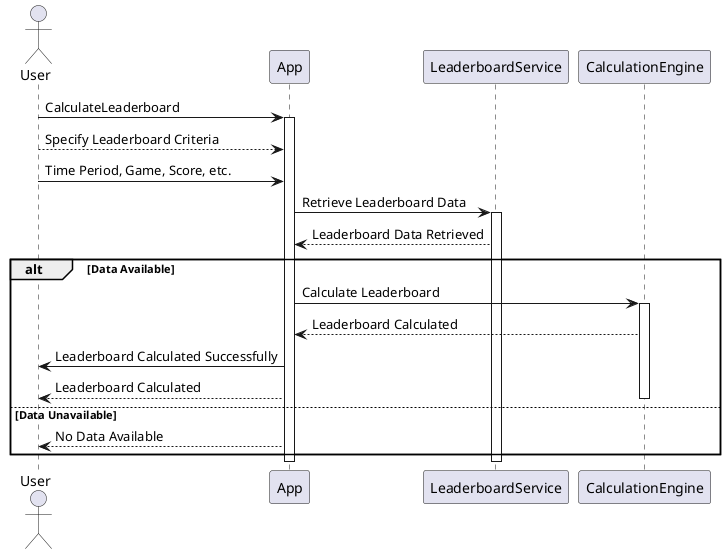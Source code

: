 @startuml CalculationLeaderboardSequence

actor User
User -> App: CalculateLeaderboard
activate App

User --> App: Specify Leaderboard Criteria
User -> App: Time Period, Game, Score, etc.

App -> LeaderboardService: Retrieve Leaderboard Data
activate LeaderboardService
App <-- LeaderboardService: Leaderboard Data Retrieved

alt Data Available
    App -> CalculationEngine: Calculate Leaderboard
    activate CalculationEngine
    App <-- CalculationEngine: Leaderboard Calculated
    App -> User: Leaderboard Calculated Successfully
    User <-- App: Leaderboard Calculated
    deactivate CalculationEngine
else Data Unavailable
    App --> User: No Data Available
end

deactivate LeaderboardService
deactivate App
@enduml